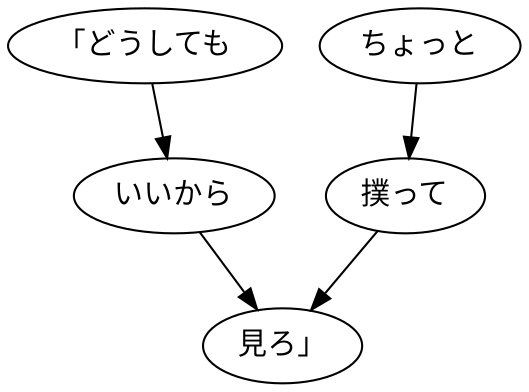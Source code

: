digraph graph4551 {
	node0 [label="「どうしても"];
	node1 [label="いいから"];
	node2 [label="ちょっと"];
	node3 [label="撲って"];
	node4 [label="見ろ」"];
	node0 -> node1;
	node1 -> node4;
	node2 -> node3;
	node3 -> node4;
}
